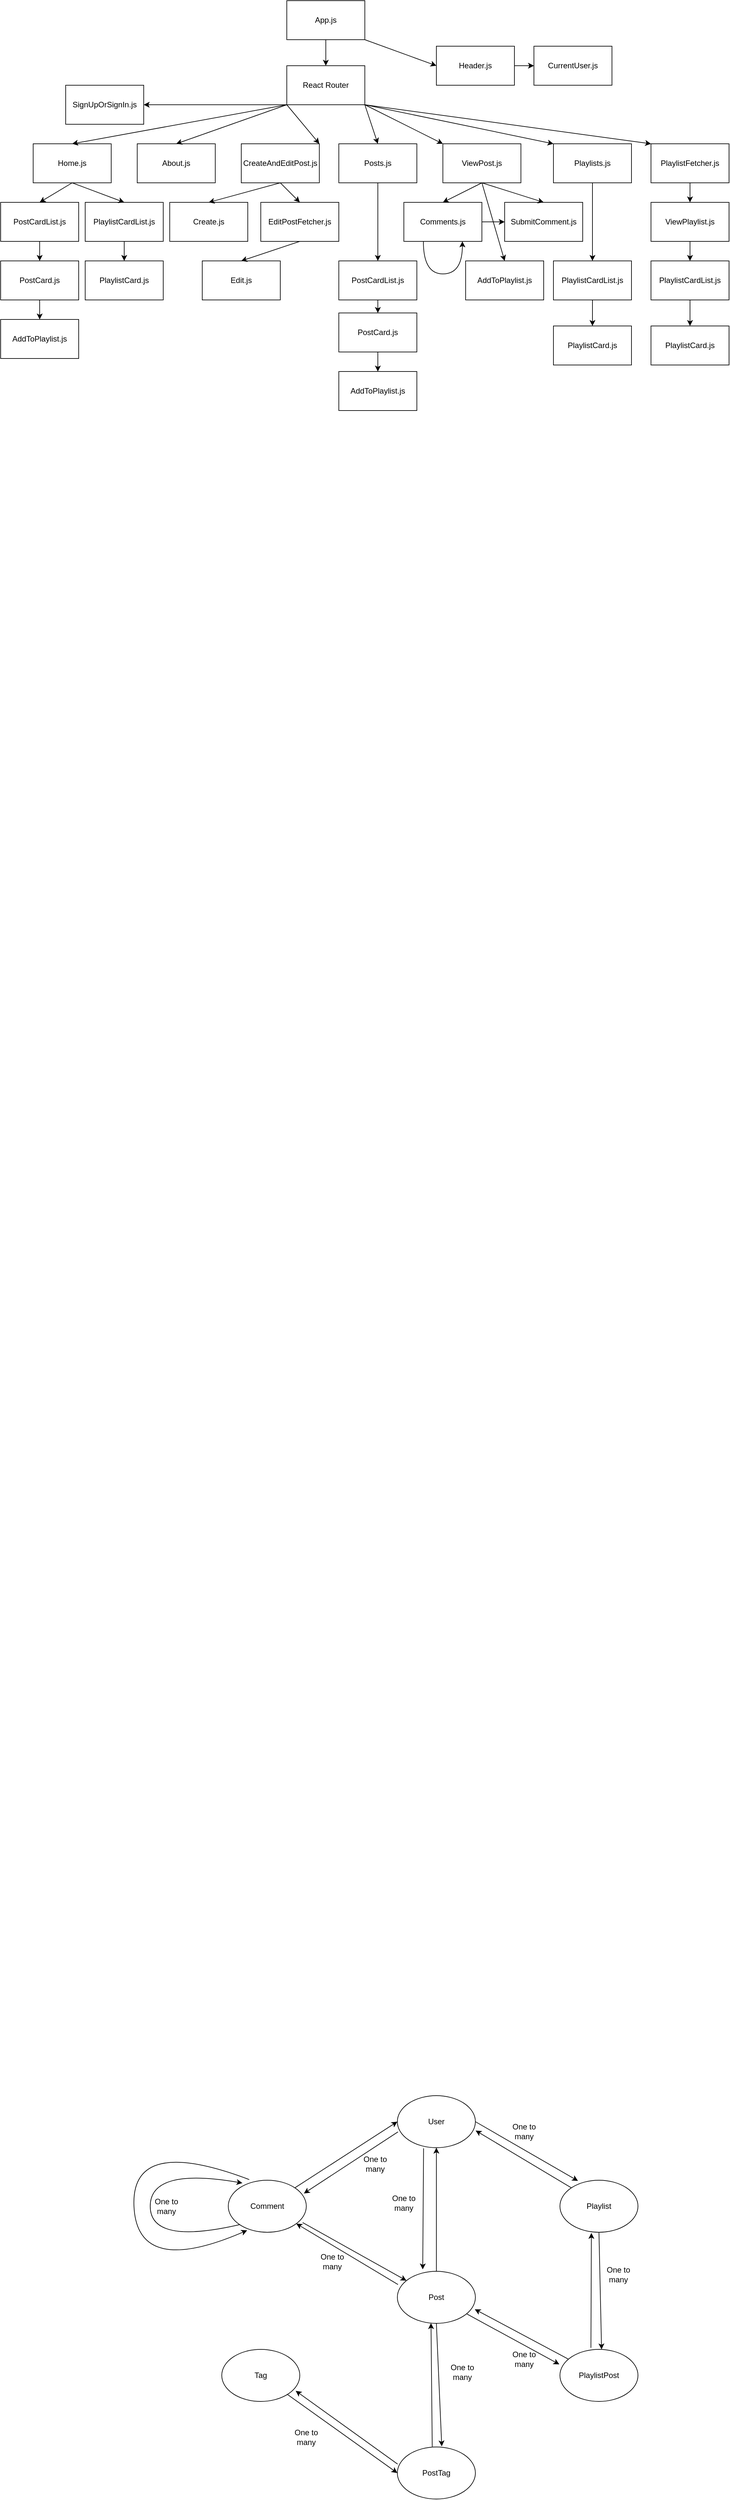 <mxfile version="23.1.0" type="github">
  <diagram name="Page-1" id="hKuly2Bz2IKXPWWTgTds">
    <mxGraphModel dx="2071" dy="1825" grid="1" gridSize="10" guides="1" tooltips="1" connect="1" arrows="1" fold="1" page="1" pageScale="1" pageWidth="850" pageHeight="1100" math="0" shadow="0">
      <root>
        <mxCell id="0" />
        <mxCell id="1" parent="0" />
        <mxCell id="SFf2Btg46Zuehb72WBfB-1" value="App.js" style="rounded=0;whiteSpace=wrap;html=1;" parent="1" vertex="1">
          <mxGeometry x="290" y="-100" width="120" height="60" as="geometry" />
        </mxCell>
        <mxCell id="SFf2Btg46Zuehb72WBfB-2" value="Home.js" style="rounded=0;whiteSpace=wrap;html=1;" parent="1" vertex="1">
          <mxGeometry x="-100" y="120" width="120" height="60" as="geometry" />
        </mxCell>
        <mxCell id="SFf2Btg46Zuehb72WBfB-3" value="About.js" style="rounded=0;whiteSpace=wrap;html=1;" parent="1" vertex="1">
          <mxGeometry x="60" y="120" width="120" height="60" as="geometry" />
        </mxCell>
        <mxCell id="SFf2Btg46Zuehb72WBfB-4" value="SignUpOrSignIn.js" style="rounded=0;whiteSpace=wrap;html=1;" parent="1" vertex="1">
          <mxGeometry x="-50" y="30" width="120" height="60" as="geometry" />
        </mxCell>
        <mxCell id="SFf2Btg46Zuehb72WBfB-6" value="Header.js" style="rounded=0;whiteSpace=wrap;html=1;" parent="1" vertex="1">
          <mxGeometry x="520" y="-30" width="120" height="60" as="geometry" />
        </mxCell>
        <mxCell id="SFf2Btg46Zuehb72WBfB-7" value="CurrentUser.js" style="rounded=0;whiteSpace=wrap;html=1;" parent="1" vertex="1">
          <mxGeometry x="670" y="-30" width="120" height="60" as="geometry" />
        </mxCell>
        <mxCell id="SFf2Btg46Zuehb72WBfB-14" value="CreateAndEditPost.js" style="rounded=0;whiteSpace=wrap;html=1;" parent="1" vertex="1">
          <mxGeometry x="220" y="120" width="120" height="60" as="geometry" />
        </mxCell>
        <mxCell id="SFf2Btg46Zuehb72WBfB-65" value="ViewPost.js" style="rounded=0;whiteSpace=wrap;html=1;" parent="1" vertex="1">
          <mxGeometry x="530" y="120" width="120" height="60" as="geometry" />
        </mxCell>
        <mxCell id="SFf2Btg46Zuehb72WBfB-67" value="Create.js" style="rounded=0;whiteSpace=wrap;html=1;" parent="1" vertex="1">
          <mxGeometry x="110" y="210" width="120" height="60" as="geometry" />
        </mxCell>
        <mxCell id="SFf2Btg46Zuehb72WBfB-68" value="PostCardList.js" style="rounded=0;whiteSpace=wrap;html=1;" parent="1" vertex="1">
          <mxGeometry x="-150" y="210" width="120" height="60" as="geometry" />
        </mxCell>
        <mxCell id="SFf2Btg46Zuehb72WBfB-69" value="Comments.js" style="rounded=0;whiteSpace=wrap;html=1;" parent="1" vertex="1">
          <mxGeometry x="470" y="210" width="120" height="60" as="geometry" />
        </mxCell>
        <mxCell id="SFf2Btg46Zuehb72WBfB-75" value="" style="endArrow=classic;html=1;rounded=0;entryX=1;entryY=0.5;entryDx=0;entryDy=0;exitX=0;exitY=1;exitDx=0;exitDy=0;" parent="1" source="cTr7hFYzPPPAO2Kh4fxT-1" target="SFf2Btg46Zuehb72WBfB-4" edge="1">
          <mxGeometry width="50" height="50" relative="1" as="geometry">
            <mxPoint x="500" y="380" as="sourcePoint" />
            <mxPoint x="550" y="330" as="targetPoint" />
          </mxGeometry>
        </mxCell>
        <mxCell id="SFf2Btg46Zuehb72WBfB-76" value="" style="endArrow=classic;html=1;rounded=0;entryX=1;entryY=0;entryDx=0;entryDy=0;exitX=0;exitY=1;exitDx=0;exitDy=0;" parent="1" source="cTr7hFYzPPPAO2Kh4fxT-1" target="SFf2Btg46Zuehb72WBfB-14" edge="1">
          <mxGeometry width="50" height="50" relative="1" as="geometry">
            <mxPoint x="375" y="70" as="sourcePoint" />
            <mxPoint x="80" y="140" as="targetPoint" />
          </mxGeometry>
        </mxCell>
        <mxCell id="SFf2Btg46Zuehb72WBfB-77" value="" style="endArrow=classic;html=1;rounded=0;entryX=0.5;entryY=0;entryDx=0;entryDy=0;exitX=0;exitY=1;exitDx=0;exitDy=0;" parent="1" source="cTr7hFYzPPPAO2Kh4fxT-1" target="SFf2Btg46Zuehb72WBfB-2" edge="1">
          <mxGeometry width="50" height="50" relative="1" as="geometry">
            <mxPoint x="320" y="50" as="sourcePoint" />
            <mxPoint x="250" y="140" as="targetPoint" />
          </mxGeometry>
        </mxCell>
        <mxCell id="SFf2Btg46Zuehb72WBfB-78" value="" style="endArrow=classic;html=1;rounded=0;entryX=0.5;entryY=0;entryDx=0;entryDy=0;exitX=0;exitY=1;exitDx=0;exitDy=0;" parent="1" source="cTr7hFYzPPPAO2Kh4fxT-1" target="SFf2Btg46Zuehb72WBfB-3" edge="1">
          <mxGeometry width="50" height="50" relative="1" as="geometry">
            <mxPoint x="375" y="70" as="sourcePoint" />
            <mxPoint x="350" y="140" as="targetPoint" />
          </mxGeometry>
        </mxCell>
        <mxCell id="SFf2Btg46Zuehb72WBfB-79" value="" style="endArrow=classic;html=1;rounded=0;entryX=0;entryY=0;entryDx=0;entryDy=0;exitX=1;exitY=1;exitDx=0;exitDy=0;" parent="1" source="cTr7hFYzPPPAO2Kh4fxT-1" target="SFf2Btg46Zuehb72WBfB-65" edge="1">
          <mxGeometry width="50" height="50" relative="1" as="geometry">
            <mxPoint x="495" y="70" as="sourcePoint" />
            <mxPoint x="520" y="140" as="targetPoint" />
          </mxGeometry>
        </mxCell>
        <mxCell id="SFf2Btg46Zuehb72WBfB-80" value="" style="endArrow=classic;html=1;rounded=0;exitX=1;exitY=1;exitDx=0;exitDy=0;entryX=0;entryY=0.5;entryDx=0;entryDy=0;" parent="1" source="SFf2Btg46Zuehb72WBfB-1" target="SFf2Btg46Zuehb72WBfB-6" edge="1">
          <mxGeometry width="50" height="50" relative="1" as="geometry">
            <mxPoint x="500" y="380" as="sourcePoint" />
            <mxPoint x="550" y="330" as="targetPoint" />
          </mxGeometry>
        </mxCell>
        <mxCell id="SFf2Btg46Zuehb72WBfB-82" value="" style="endArrow=classic;html=1;rounded=0;exitX=0.5;exitY=1;exitDx=0;exitDy=0;entryX=0.5;entryY=0;entryDx=0;entryDy=0;" parent="1" source="SFf2Btg46Zuehb72WBfB-14" target="SFf2Btg46Zuehb72WBfB-67" edge="1">
          <mxGeometry width="50" height="50" relative="1" as="geometry">
            <mxPoint x="160" y="200" as="sourcePoint" />
            <mxPoint x="50" y="270" as="targetPoint" />
          </mxGeometry>
        </mxCell>
        <mxCell id="SFf2Btg46Zuehb72WBfB-84" value="" style="endArrow=classic;html=1;rounded=0;exitX=0.5;exitY=1;exitDx=0;exitDy=0;entryX=0.5;entryY=0;entryDx=0;entryDy=0;" parent="1" source="SFf2Btg46Zuehb72WBfB-65" target="SFf2Btg46Zuehb72WBfB-69" edge="1">
          <mxGeometry width="50" height="50" relative="1" as="geometry">
            <mxPoint x="350" y="200" as="sourcePoint" />
            <mxPoint x="410" y="270" as="targetPoint" />
          </mxGeometry>
        </mxCell>
        <mxCell id="SFf2Btg46Zuehb72WBfB-90" value="" style="endArrow=classic;html=1;rounded=0;exitX=0.5;exitY=1;exitDx=0;exitDy=0;entryX=0.5;entryY=0;entryDx=0;entryDy=0;" parent="1" source="SFf2Btg46Zuehb72WBfB-2" target="SFf2Btg46Zuehb72WBfB-68" edge="1">
          <mxGeometry width="50" height="50" relative="1" as="geometry">
            <mxPoint x="460" y="320" as="sourcePoint" />
            <mxPoint x="280" y="230" as="targetPoint" />
          </mxGeometry>
        </mxCell>
        <mxCell id="SFf2Btg46Zuehb72WBfB-93" value="" style="endArrow=classic;html=1;rounded=0;entryX=0.5;entryY=0;entryDx=0;entryDy=0;exitX=0.5;exitY=1;exitDx=0;exitDy=0;" parent="1" source="SFf2Btg46Zuehb72WBfB-68" target="cTr7hFYzPPPAO2Kh4fxT-10" edge="1">
          <mxGeometry width="50" height="50" relative="1" as="geometry">
            <mxPoint x="460" y="510" as="sourcePoint" />
            <mxPoint x="370" y="360" as="targetPoint" />
          </mxGeometry>
        </mxCell>
        <mxCell id="SFf2Btg46Zuehb72WBfB-99" value="" style="endArrow=classic;html=1;rounded=0;entryX=0;entryY=0.5;entryDx=0;entryDy=0;exitX=1;exitY=0.5;exitDx=0;exitDy=0;" parent="1" source="SFf2Btg46Zuehb72WBfB-6" target="SFf2Btg46Zuehb72WBfB-7" edge="1">
          <mxGeometry width="50" height="50" relative="1" as="geometry">
            <mxPoint x="780" y="490" as="sourcePoint" />
            <mxPoint x="800" y="570" as="targetPoint" />
          </mxGeometry>
        </mxCell>
        <mxCell id="SFf2Btg46Zuehb72WBfB-100" value="ViewPlaylist.js" style="rounded=0;whiteSpace=wrap;html=1;" parent="1" vertex="1">
          <mxGeometry x="850" y="210" width="120" height="60" as="geometry" />
        </mxCell>
        <mxCell id="SFf2Btg46Zuehb72WBfB-102" value="PlaylistCardList.js" style="rounded=0;whiteSpace=wrap;html=1;" parent="1" vertex="1">
          <mxGeometry x="850" y="300" width="120" height="60" as="geometry" />
        </mxCell>
        <mxCell id="SFf2Btg46Zuehb72WBfB-106" value="" style="endArrow=classic;html=1;rounded=0;entryX=0.5;entryY=0;entryDx=0;entryDy=0;exitX=0.5;exitY=1;exitDx=0;exitDy=0;" parent="1" source="SFf2Btg46Zuehb72WBfB-102" target="cTr7hFYzPPPAO2Kh4fxT-36" edge="1">
          <mxGeometry width="50" height="50" relative="1" as="geometry">
            <mxPoint x="920" y="390" as="sourcePoint" />
            <mxPoint x="990" y="470" as="targetPoint" />
          </mxGeometry>
        </mxCell>
        <mxCell id="SFf2Btg46Zuehb72WBfB-108" value="" style="endArrow=classic;html=1;rounded=0;entryX=0.5;entryY=0;entryDx=0;entryDy=0;exitX=0.5;exitY=1;exitDx=0;exitDy=0;" parent="1" source="SFf2Btg46Zuehb72WBfB-100" target="SFf2Btg46Zuehb72WBfB-102" edge="1">
          <mxGeometry width="50" height="50" relative="1" as="geometry">
            <mxPoint x="920" y="230" as="sourcePoint" />
            <mxPoint x="550" y="310" as="targetPoint" />
          </mxGeometry>
        </mxCell>
        <mxCell id="SFf2Btg46Zuehb72WBfB-109" value="" style="endArrow=classic;html=1;rounded=0;entryX=0;entryY=0;entryDx=0;entryDy=0;exitX=1;exitY=1;exitDx=0;exitDy=0;" parent="1" source="cTr7hFYzPPPAO2Kh4fxT-1" target="cTr7hFYzPPPAO2Kh4fxT-3" edge="1">
          <mxGeometry width="50" height="50" relative="1" as="geometry">
            <mxPoint x="1030" y="200" as="sourcePoint" />
            <mxPoint x="1030" y="270" as="targetPoint" />
          </mxGeometry>
        </mxCell>
        <mxCell id="SFf2Btg46Zuehb72WBfB-110" value="PlaylistCardList.js" style="rounded=0;whiteSpace=wrap;html=1;" parent="1" vertex="1">
          <mxGeometry x="-20" y="210" width="120" height="60" as="geometry" />
        </mxCell>
        <mxCell id="SFf2Btg46Zuehb72WBfB-115" value="" style="endArrow=classic;html=1;rounded=0;entryX=0.5;entryY=0;entryDx=0;entryDy=0;exitX=0.5;exitY=1;exitDx=0;exitDy=0;" parent="1" target="cTr7hFYzPPPAO2Kh4fxT-11" edge="1" source="SFf2Btg46Zuehb72WBfB-110">
          <mxGeometry width="50" height="50" relative="1" as="geometry">
            <mxPoint x="380" y="440" as="sourcePoint" />
            <mxPoint x="530" y="360" as="targetPoint" />
          </mxGeometry>
        </mxCell>
        <mxCell id="SFf2Btg46Zuehb72WBfB-117" value="" style="endArrow=classic;html=1;rounded=0;entryX=0.5;entryY=0;entryDx=0;entryDy=0;exitX=0.5;exitY=1;exitDx=0;exitDy=0;" parent="1" source="SFf2Btg46Zuehb72WBfB-2" target="SFf2Btg46Zuehb72WBfB-110" edge="1">
          <mxGeometry width="50" height="50" relative="1" as="geometry">
            <mxPoint x="340" y="190" as="sourcePoint" />
            <mxPoint x="550" y="310" as="targetPoint" />
          </mxGeometry>
        </mxCell>
        <mxCell id="AQNpCEezPJI_9NqC1QD4-1" value="User" style="ellipse;whiteSpace=wrap;html=1;" parent="1" vertex="1">
          <mxGeometry x="460" y="3120" width="120" height="80" as="geometry" />
        </mxCell>
        <mxCell id="AQNpCEezPJI_9NqC1QD4-2" value="Post" style="ellipse;whiteSpace=wrap;html=1;" parent="1" vertex="1">
          <mxGeometry x="460" y="3390" width="120" height="80" as="geometry" />
        </mxCell>
        <mxCell id="AQNpCEezPJI_9NqC1QD4-3" value="Comment" style="ellipse;whiteSpace=wrap;html=1;" parent="1" vertex="1">
          <mxGeometry x="200" y="3250" width="120" height="80" as="geometry" />
        </mxCell>
        <mxCell id="AQNpCEezPJI_9NqC1QD4-4" value="Playlist" style="ellipse;whiteSpace=wrap;html=1;" parent="1" vertex="1">
          <mxGeometry x="710" y="3250" width="120" height="80" as="geometry" />
        </mxCell>
        <mxCell id="AQNpCEezPJI_9NqC1QD4-5" value="Tag" style="ellipse;whiteSpace=wrap;html=1;" parent="1" vertex="1">
          <mxGeometry x="190" y="3510" width="120" height="80" as="geometry" />
        </mxCell>
        <mxCell id="AQNpCEezPJI_9NqC1QD4-6" value="PlaylistPost" style="ellipse;whiteSpace=wrap;html=1;" parent="1" vertex="1">
          <mxGeometry x="710" y="3510" width="120" height="80" as="geometry" />
        </mxCell>
        <mxCell id="AQNpCEezPJI_9NqC1QD4-7" value="PostTag" style="ellipse;whiteSpace=wrap;html=1;" parent="1" vertex="1">
          <mxGeometry x="460" y="3660" width="120" height="80" as="geometry" />
        </mxCell>
        <mxCell id="AQNpCEezPJI_9NqC1QD4-8" value="" style="endArrow=classic;html=1;rounded=0;exitX=0.336;exitY=1.013;exitDx=0;exitDy=0;entryX=0.325;entryY=-0.037;entryDx=0;entryDy=0;exitPerimeter=0;entryPerimeter=0;" parent="1" source="AQNpCEezPJI_9NqC1QD4-1" target="AQNpCEezPJI_9NqC1QD4-2" edge="1">
          <mxGeometry width="50" height="50" relative="1" as="geometry">
            <mxPoint x="490" y="3460" as="sourcePoint" />
            <mxPoint x="540" y="3410" as="targetPoint" />
          </mxGeometry>
        </mxCell>
        <mxCell id="AQNpCEezPJI_9NqC1QD4-9" value="" style="endArrow=classic;html=1;rounded=0;entryX=0.5;entryY=1;entryDx=0;entryDy=0;exitX=0.5;exitY=0;exitDx=0;exitDy=0;" parent="1" source="AQNpCEezPJI_9NqC1QD4-2" target="AQNpCEezPJI_9NqC1QD4-1" edge="1">
          <mxGeometry width="50" height="50" relative="1" as="geometry">
            <mxPoint x="490" y="3400" as="sourcePoint" />
            <mxPoint x="540" y="3410" as="targetPoint" />
          </mxGeometry>
        </mxCell>
        <mxCell id="AQNpCEezPJI_9NqC1QD4-10" value="" style="endArrow=classic;html=1;rounded=0;exitX=1;exitY=0.5;exitDx=0;exitDy=0;entryX=0.231;entryY=0.013;entryDx=0;entryDy=0;entryPerimeter=0;" parent="1" source="AQNpCEezPJI_9NqC1QD4-1" target="AQNpCEezPJI_9NqC1QD4-4" edge="1">
          <mxGeometry width="50" height="50" relative="1" as="geometry">
            <mxPoint x="490" y="3460" as="sourcePoint" />
            <mxPoint x="540" y="3410" as="targetPoint" />
          </mxGeometry>
        </mxCell>
        <mxCell id="AQNpCEezPJI_9NqC1QD4-11" value="" style="endArrow=classic;html=1;rounded=0;exitX=0;exitY=0;exitDx=0;exitDy=0;entryX=1.003;entryY=0.671;entryDx=0;entryDy=0;entryPerimeter=0;" parent="1" source="AQNpCEezPJI_9NqC1QD4-4" target="AQNpCEezPJI_9NqC1QD4-1" edge="1">
          <mxGeometry width="50" height="50" relative="1" as="geometry">
            <mxPoint x="490" y="3460" as="sourcePoint" />
            <mxPoint x="540" y="3410" as="targetPoint" />
          </mxGeometry>
        </mxCell>
        <mxCell id="AQNpCEezPJI_9NqC1QD4-12" value="" style="endArrow=classic;html=1;rounded=0;exitX=1;exitY=0;exitDx=0;exitDy=0;entryX=0;entryY=0.5;entryDx=0;entryDy=0;" parent="1" source="AQNpCEezPJI_9NqC1QD4-3" target="AQNpCEezPJI_9NqC1QD4-1" edge="1">
          <mxGeometry width="50" height="50" relative="1" as="geometry">
            <mxPoint x="490" y="3460" as="sourcePoint" />
            <mxPoint x="540" y="3410" as="targetPoint" />
          </mxGeometry>
        </mxCell>
        <mxCell id="AQNpCEezPJI_9NqC1QD4-13" value="" style="endArrow=classic;html=1;rounded=0;exitX=0.953;exitY=0.813;exitDx=0;exitDy=0;exitPerimeter=0;" parent="1" source="AQNpCEezPJI_9NqC1QD4-3" target="AQNpCEezPJI_9NqC1QD4-2" edge="1">
          <mxGeometry width="50" height="50" relative="1" as="geometry">
            <mxPoint x="490" y="3460" as="sourcePoint" />
            <mxPoint x="540" y="3410" as="targetPoint" />
          </mxGeometry>
        </mxCell>
        <mxCell id="AQNpCEezPJI_9NqC1QD4-14" value="" style="endArrow=classic;html=1;rounded=0;exitX=0.008;exitY=0.696;exitDx=0;exitDy=0;exitPerimeter=0;entryX=0.969;entryY=0.254;entryDx=0;entryDy=0;entryPerimeter=0;" parent="1" source="AQNpCEezPJI_9NqC1QD4-1" target="AQNpCEezPJI_9NqC1QD4-3" edge="1">
          <mxGeometry width="50" height="50" relative="1" as="geometry">
            <mxPoint x="490" y="3460" as="sourcePoint" />
            <mxPoint x="540" y="3410" as="targetPoint" />
          </mxGeometry>
        </mxCell>
        <mxCell id="AQNpCEezPJI_9NqC1QD4-15" value="" style="endArrow=classic;html=1;rounded=0;exitX=0.008;exitY=0.254;exitDx=0;exitDy=0;exitPerimeter=0;" parent="1" source="AQNpCEezPJI_9NqC1QD4-2" target="AQNpCEezPJI_9NqC1QD4-3" edge="1">
          <mxGeometry width="50" height="50" relative="1" as="geometry">
            <mxPoint x="360" y="3440" as="sourcePoint" />
            <mxPoint x="540" y="3410" as="targetPoint" />
          </mxGeometry>
        </mxCell>
        <mxCell id="AQNpCEezPJI_9NqC1QD4-16" value="" style="endArrow=classic;html=1;rounded=0;entryX=0.947;entryY=0.796;entryDx=0;entryDy=0;entryPerimeter=0;exitX=0.003;exitY=0.329;exitDx=0;exitDy=0;exitPerimeter=0;" parent="1" source="AQNpCEezPJI_9NqC1QD4-7" target="AQNpCEezPJI_9NqC1QD4-5" edge="1">
          <mxGeometry width="50" height="50" relative="1" as="geometry">
            <mxPoint x="470" y="3550" as="sourcePoint" />
            <mxPoint x="540" y="3410" as="targetPoint" />
          </mxGeometry>
        </mxCell>
        <mxCell id="AQNpCEezPJI_9NqC1QD4-17" value="" style="endArrow=classic;html=1;rounded=0;entryX=0;entryY=0.5;entryDx=0;entryDy=0;" parent="1" source="AQNpCEezPJI_9NqC1QD4-5" target="AQNpCEezPJI_9NqC1QD4-7" edge="1">
          <mxGeometry width="50" height="50" relative="1" as="geometry">
            <mxPoint x="490" y="3460" as="sourcePoint" />
            <mxPoint x="540" y="3410" as="targetPoint" />
          </mxGeometry>
        </mxCell>
        <mxCell id="AQNpCEezPJI_9NqC1QD4-18" value="" style="curved=1;endArrow=classic;html=1;rounded=0;exitX=0;exitY=1;exitDx=0;exitDy=0;entryX=0.181;entryY=0.054;entryDx=0;entryDy=0;entryPerimeter=0;" parent="1" source="AQNpCEezPJI_9NqC1QD4-3" target="AQNpCEezPJI_9NqC1QD4-3" edge="1">
          <mxGeometry width="50" height="50" relative="1" as="geometry">
            <mxPoint x="490" y="3460" as="sourcePoint" />
            <mxPoint x="540" y="3410" as="targetPoint" />
            <Array as="points">
              <mxPoint x="80" y="3350" />
              <mxPoint x="80" y="3230" />
            </Array>
          </mxGeometry>
        </mxCell>
        <mxCell id="AQNpCEezPJI_9NqC1QD4-19" value="" style="curved=1;endArrow=classic;html=1;rounded=0;entryX=0.242;entryY=0.963;entryDx=0;entryDy=0;entryPerimeter=0;exitX=0.269;exitY=-0.012;exitDx=0;exitDy=0;exitPerimeter=0;" parent="1" source="AQNpCEezPJI_9NqC1QD4-3" target="AQNpCEezPJI_9NqC1QD4-3" edge="1">
          <mxGeometry width="50" height="50" relative="1" as="geometry">
            <mxPoint x="490" y="3460" as="sourcePoint" />
            <mxPoint x="540" y="3410" as="targetPoint" />
            <Array as="points">
              <mxPoint x="50" y="3180" />
              <mxPoint x="60" y="3400" />
            </Array>
          </mxGeometry>
        </mxCell>
        <mxCell id="AQNpCEezPJI_9NqC1QD4-20" value="" style="endArrow=classic;html=1;rounded=0;exitX=0.447;exitY=-0.004;exitDx=0;exitDy=0;exitPerimeter=0;entryX=0.431;entryY=0.996;entryDx=0;entryDy=0;entryPerimeter=0;" parent="1" source="AQNpCEezPJI_9NqC1QD4-7" target="AQNpCEezPJI_9NqC1QD4-2" edge="1">
          <mxGeometry width="50" height="50" relative="1" as="geometry">
            <mxPoint x="490" y="3460" as="sourcePoint" />
            <mxPoint x="540" y="3410" as="targetPoint" />
          </mxGeometry>
        </mxCell>
        <mxCell id="AQNpCEezPJI_9NqC1QD4-21" value="" style="endArrow=classic;html=1;rounded=0;exitX=0.5;exitY=1;exitDx=0;exitDy=0;entryX=0.569;entryY=-0.012;entryDx=0;entryDy=0;entryPerimeter=0;" parent="1" source="AQNpCEezPJI_9NqC1QD4-2" target="AQNpCEezPJI_9NqC1QD4-7" edge="1">
          <mxGeometry width="50" height="50" relative="1" as="geometry">
            <mxPoint x="628.5" y="3660" as="sourcePoint" />
            <mxPoint x="626.5" y="3470" as="targetPoint" />
          </mxGeometry>
        </mxCell>
        <mxCell id="AQNpCEezPJI_9NqC1QD4-22" value="" style="endArrow=classic;html=1;rounded=0;exitX=0.5;exitY=1;exitDx=0;exitDy=0;entryX=0.569;entryY=-0.012;entryDx=0;entryDy=0;entryPerimeter=0;" parent="1" source="AQNpCEezPJI_9NqC1QD4-4" edge="1">
          <mxGeometry width="50" height="50" relative="1" as="geometry">
            <mxPoint x="766" y="3321" as="sourcePoint" />
            <mxPoint x="774" y="3510" as="targetPoint" />
          </mxGeometry>
        </mxCell>
        <mxCell id="AQNpCEezPJI_9NqC1QD4-23" value="" style="endArrow=classic;html=1;rounded=0;entryX=0.403;entryY=1.013;entryDx=0;entryDy=0;entryPerimeter=0;exitX=0.397;exitY=-0.029;exitDx=0;exitDy=0;exitPerimeter=0;" parent="1" source="AQNpCEezPJI_9NqC1QD4-6" target="AQNpCEezPJI_9NqC1QD4-4" edge="1">
          <mxGeometry width="50" height="50" relative="1" as="geometry">
            <mxPoint x="620" y="3470" as="sourcePoint" />
            <mxPoint x="784" y="3520" as="targetPoint" />
          </mxGeometry>
        </mxCell>
        <mxCell id="AQNpCEezPJI_9NqC1QD4-24" value="" style="endArrow=classic;html=1;rounded=0;entryX=0.992;entryY=0.729;entryDx=0;entryDy=0;entryPerimeter=0;" parent="1" source="AQNpCEezPJI_9NqC1QD4-6" target="AQNpCEezPJI_9NqC1QD4-2" edge="1">
          <mxGeometry width="50" height="50" relative="1" as="geometry">
            <mxPoint x="490" y="3460" as="sourcePoint" />
            <mxPoint x="540" y="3410" as="targetPoint" />
          </mxGeometry>
        </mxCell>
        <mxCell id="AQNpCEezPJI_9NqC1QD4-25" value="" style="endArrow=classic;html=1;rounded=0;entryX=-0.008;entryY=0.288;entryDx=0;entryDy=0;entryPerimeter=0;" parent="1" source="AQNpCEezPJI_9NqC1QD4-2" target="AQNpCEezPJI_9NqC1QD4-6" edge="1">
          <mxGeometry width="50" height="50" relative="1" as="geometry">
            <mxPoint x="490" y="3460" as="sourcePoint" />
            <mxPoint x="540" y="3410" as="targetPoint" />
          </mxGeometry>
        </mxCell>
        <mxCell id="AQNpCEezPJI_9NqC1QD4-26" value="One to many" style="text;html=1;strokeColor=none;fillColor=none;align=center;verticalAlign=middle;whiteSpace=wrap;rounded=0;" parent="1" vertex="1">
          <mxGeometry x="625" y="3160" width="60" height="30" as="geometry" />
        </mxCell>
        <mxCell id="AQNpCEezPJI_9NqC1QD4-27" value="One to many" style="text;html=1;strokeColor=none;fillColor=none;align=center;verticalAlign=middle;whiteSpace=wrap;rounded=0;" parent="1" vertex="1">
          <mxGeometry x="290" y="3630" width="60" height="30" as="geometry" />
        </mxCell>
        <mxCell id="AQNpCEezPJI_9NqC1QD4-28" value="One to many" style="text;html=1;strokeColor=none;fillColor=none;align=center;verticalAlign=middle;whiteSpace=wrap;rounded=0;" parent="1" vertex="1">
          <mxGeometry x="530" y="3530" width="60" height="30" as="geometry" />
        </mxCell>
        <mxCell id="AQNpCEezPJI_9NqC1QD4-29" value="One to many" style="text;html=1;strokeColor=none;fillColor=none;align=center;verticalAlign=middle;whiteSpace=wrap;rounded=0;" parent="1" vertex="1">
          <mxGeometry x="625" y="3510" width="60" height="30" as="geometry" />
        </mxCell>
        <mxCell id="AQNpCEezPJI_9NqC1QD4-30" value="One to many" style="text;html=1;strokeColor=none;fillColor=none;align=center;verticalAlign=middle;whiteSpace=wrap;rounded=0;" parent="1" vertex="1">
          <mxGeometry x="770" y="3380" width="60" height="30" as="geometry" />
        </mxCell>
        <mxCell id="AQNpCEezPJI_9NqC1QD4-31" value="One to many" style="text;html=1;strokeColor=none;fillColor=none;align=center;verticalAlign=middle;whiteSpace=wrap;rounded=0;" parent="1" vertex="1">
          <mxGeometry x="440" y="3270" width="60" height="30" as="geometry" />
        </mxCell>
        <mxCell id="AQNpCEezPJI_9NqC1QD4-32" value="One to many" style="text;html=1;strokeColor=none;fillColor=none;align=center;verticalAlign=middle;whiteSpace=wrap;rounded=0;" parent="1" vertex="1">
          <mxGeometry x="395.5" y="3210" width="60" height="30" as="geometry" />
        </mxCell>
        <mxCell id="AQNpCEezPJI_9NqC1QD4-33" value="One to many" style="text;html=1;strokeColor=none;fillColor=none;align=center;verticalAlign=middle;whiteSpace=wrap;rounded=0;" parent="1" vertex="1">
          <mxGeometry x="330" y="3360" width="60" height="30" as="geometry" />
        </mxCell>
        <mxCell id="AQNpCEezPJI_9NqC1QD4-34" value="One to many" style="text;html=1;strokeColor=none;fillColor=none;align=center;verticalAlign=middle;whiteSpace=wrap;rounded=0;" parent="1" vertex="1">
          <mxGeometry x="75" y="3275" width="60" height="30" as="geometry" />
        </mxCell>
        <mxCell id="cTr7hFYzPPPAO2Kh4fxT-1" value="React Router" style="rounded=0;whiteSpace=wrap;html=1;" vertex="1" parent="1">
          <mxGeometry x="290" width="120" height="60" as="geometry" />
        </mxCell>
        <mxCell id="cTr7hFYzPPPAO2Kh4fxT-2" value="" style="endArrow=classic;html=1;rounded=0;exitX=0.5;exitY=1;exitDx=0;exitDy=0;entryX=0.5;entryY=0;entryDx=0;entryDy=0;" edge="1" parent="1" source="SFf2Btg46Zuehb72WBfB-1" target="cTr7hFYzPPPAO2Kh4fxT-1">
          <mxGeometry width="50" height="50" relative="1" as="geometry">
            <mxPoint x="500" y="10" as="sourcePoint" />
            <mxPoint x="550" y="-40" as="targetPoint" />
          </mxGeometry>
        </mxCell>
        <mxCell id="cTr7hFYzPPPAO2Kh4fxT-3" value="PlaylistFetcher.js" style="rounded=0;whiteSpace=wrap;html=1;" vertex="1" parent="1">
          <mxGeometry x="850" y="120" width="120" height="60" as="geometry" />
        </mxCell>
        <mxCell id="cTr7hFYzPPPAO2Kh4fxT-4" value="" style="endArrow=classic;html=1;rounded=0;exitX=0.5;exitY=1;exitDx=0;exitDy=0;entryX=0.5;entryY=0;entryDx=0;entryDy=0;" edge="1" parent="1" source="cTr7hFYzPPPAO2Kh4fxT-3" target="SFf2Btg46Zuehb72WBfB-100">
          <mxGeometry width="50" height="50" relative="1" as="geometry">
            <mxPoint x="530" y="310" as="sourcePoint" />
            <mxPoint x="580" y="260" as="targetPoint" />
          </mxGeometry>
        </mxCell>
        <mxCell id="cTr7hFYzPPPAO2Kh4fxT-5" value="EditPostFetcher.js" style="rounded=0;whiteSpace=wrap;html=1;" vertex="1" parent="1">
          <mxGeometry x="250" y="210" width="120" height="60" as="geometry" />
        </mxCell>
        <mxCell id="cTr7hFYzPPPAO2Kh4fxT-6" value="" style="endArrow=classic;html=1;rounded=0;entryX=0.5;entryY=0;entryDx=0;entryDy=0;exitX=0.5;exitY=1;exitDx=0;exitDy=0;" edge="1" parent="1" source="SFf2Btg46Zuehb72WBfB-14" target="cTr7hFYzPPPAO2Kh4fxT-5">
          <mxGeometry width="50" height="50" relative="1" as="geometry">
            <mxPoint x="180" y="190" as="sourcePoint" />
            <mxPoint x="510" y="130" as="targetPoint" />
          </mxGeometry>
        </mxCell>
        <mxCell id="cTr7hFYzPPPAO2Kh4fxT-7" value="Edit.js" style="rounded=0;whiteSpace=wrap;html=1;" vertex="1" parent="1">
          <mxGeometry x="160" y="300" width="120" height="60" as="geometry" />
        </mxCell>
        <mxCell id="cTr7hFYzPPPAO2Kh4fxT-8" value="" style="endArrow=classic;html=1;rounded=0;exitX=0.5;exitY=1;exitDx=0;exitDy=0;entryX=0.5;entryY=0;entryDx=0;entryDy=0;" edge="1" parent="1" source="cTr7hFYzPPPAO2Kh4fxT-5" target="cTr7hFYzPPPAO2Kh4fxT-7">
          <mxGeometry width="50" height="50" relative="1" as="geometry">
            <mxPoint x="460" y="360" as="sourcePoint" />
            <mxPoint x="510" y="310" as="targetPoint" />
          </mxGeometry>
        </mxCell>
        <mxCell id="cTr7hFYzPPPAO2Kh4fxT-9" value="SubmitComment.js" style="rounded=0;whiteSpace=wrap;html=1;" vertex="1" parent="1">
          <mxGeometry x="625" y="210" width="120" height="60" as="geometry" />
        </mxCell>
        <mxCell id="cTr7hFYzPPPAO2Kh4fxT-10" value="PostCard.js" style="rounded=0;whiteSpace=wrap;html=1;" vertex="1" parent="1">
          <mxGeometry x="-150" y="300" width="120" height="60" as="geometry" />
        </mxCell>
        <mxCell id="cTr7hFYzPPPAO2Kh4fxT-11" value="PlaylistCard.js" style="rounded=0;whiteSpace=wrap;html=1;" vertex="1" parent="1">
          <mxGeometry x="-20" y="300" width="120" height="60" as="geometry" />
        </mxCell>
        <mxCell id="cTr7hFYzPPPAO2Kh4fxT-13" value="Posts.js" style="rounded=0;whiteSpace=wrap;html=1;" vertex="1" parent="1">
          <mxGeometry x="370" y="120" width="120" height="60" as="geometry" />
        </mxCell>
        <mxCell id="cTr7hFYzPPPAO2Kh4fxT-14" value="PostCardList.js" style="rounded=0;whiteSpace=wrap;html=1;" vertex="1" parent="1">
          <mxGeometry x="370" y="300" width="120" height="60" as="geometry" />
        </mxCell>
        <mxCell id="cTr7hFYzPPPAO2Kh4fxT-15" value="" style="endArrow=classic;html=1;rounded=0;exitX=0.5;exitY=1;exitDx=0;exitDy=0;entryX=0.5;entryY=0;entryDx=0;entryDy=0;" edge="1" parent="1" source="cTr7hFYzPPPAO2Kh4fxT-13" target="cTr7hFYzPPPAO2Kh4fxT-14">
          <mxGeometry width="50" height="50" relative="1" as="geometry">
            <mxPoint x="410" y="310" as="sourcePoint" />
            <mxPoint x="460" y="260" as="targetPoint" />
          </mxGeometry>
        </mxCell>
        <mxCell id="cTr7hFYzPPPAO2Kh4fxT-16" value="" style="endArrow=classic;html=1;rounded=0;exitX=1;exitY=1;exitDx=0;exitDy=0;entryX=0.5;entryY=0;entryDx=0;entryDy=0;" edge="1" parent="1" source="cTr7hFYzPPPAO2Kh4fxT-1" target="cTr7hFYzPPPAO2Kh4fxT-13">
          <mxGeometry width="50" height="50" relative="1" as="geometry">
            <mxPoint x="410" y="210" as="sourcePoint" />
            <mxPoint x="460" y="160" as="targetPoint" />
          </mxGeometry>
        </mxCell>
        <mxCell id="cTr7hFYzPPPAO2Kh4fxT-17" value="Playlists.js" style="rounded=0;whiteSpace=wrap;html=1;" vertex="1" parent="1">
          <mxGeometry x="700" y="120" width="120" height="60" as="geometry" />
        </mxCell>
        <mxCell id="cTr7hFYzPPPAO2Kh4fxT-18" value="AddToPlaylist.js" style="rounded=0;whiteSpace=wrap;html=1;" vertex="1" parent="1">
          <mxGeometry x="-150" y="390" width="120" height="60" as="geometry" />
        </mxCell>
        <mxCell id="cTr7hFYzPPPAO2Kh4fxT-20" value="" style="endArrow=classic;html=1;rounded=0;entryX=0.5;entryY=0;entryDx=0;entryDy=0;exitX=0.5;exitY=1;exitDx=0;exitDy=0;" edge="1" parent="1" source="SFf2Btg46Zuehb72WBfB-65" target="cTr7hFYzPPPAO2Kh4fxT-9">
          <mxGeometry width="50" height="50" relative="1" as="geometry">
            <mxPoint x="410" y="210" as="sourcePoint" />
            <mxPoint x="460" y="160" as="targetPoint" />
          </mxGeometry>
        </mxCell>
        <mxCell id="cTr7hFYzPPPAO2Kh4fxT-21" value="" style="endArrow=classic;html=1;rounded=0;exitX=1;exitY=0.5;exitDx=0;exitDy=0;entryX=0;entryY=0.5;entryDx=0;entryDy=0;" edge="1" parent="1" source="SFf2Btg46Zuehb72WBfB-69" target="cTr7hFYzPPPAO2Kh4fxT-9">
          <mxGeometry width="50" height="50" relative="1" as="geometry">
            <mxPoint x="590" y="440" as="sourcePoint" />
            <mxPoint x="640" y="390" as="targetPoint" />
          </mxGeometry>
        </mxCell>
        <mxCell id="cTr7hFYzPPPAO2Kh4fxT-23" value="" style="curved=1;endArrow=classic;html=1;rounded=0;entryX=0.75;entryY=1;entryDx=0;entryDy=0;exitX=0.25;exitY=1;exitDx=0;exitDy=0;" edge="1" parent="1" source="SFf2Btg46Zuehb72WBfB-69" target="SFf2Btg46Zuehb72WBfB-69">
          <mxGeometry width="50" height="50" relative="1" as="geometry">
            <mxPoint x="350" y="110" as="sourcePoint" />
            <mxPoint x="460" y="160" as="targetPoint" />
            <Array as="points">
              <mxPoint x="500" y="320" />
              <mxPoint x="560" y="320" />
            </Array>
          </mxGeometry>
        </mxCell>
        <mxCell id="cTr7hFYzPPPAO2Kh4fxT-24" value="" style="endArrow=classic;html=1;rounded=0;exitX=0.5;exitY=1;exitDx=0;exitDy=0;entryX=0.5;entryY=0;entryDx=0;entryDy=0;" edge="1" parent="1" source="cTr7hFYzPPPAO2Kh4fxT-10" target="cTr7hFYzPPPAO2Kh4fxT-18">
          <mxGeometry width="50" height="50" relative="1" as="geometry">
            <mxPoint x="410" y="210" as="sourcePoint" />
            <mxPoint x="460" y="160" as="targetPoint" />
          </mxGeometry>
        </mxCell>
        <mxCell id="cTr7hFYzPPPAO2Kh4fxT-25" value="" style="endArrow=classic;html=1;rounded=0;exitX=1;exitY=1;exitDx=0;exitDy=0;entryX=0;entryY=0;entryDx=0;entryDy=0;" edge="1" parent="1" source="cTr7hFYzPPPAO2Kh4fxT-1" target="cTr7hFYzPPPAO2Kh4fxT-17">
          <mxGeometry width="50" height="50" relative="1" as="geometry">
            <mxPoint x="410" y="210" as="sourcePoint" />
            <mxPoint x="460" y="160" as="targetPoint" />
          </mxGeometry>
        </mxCell>
        <mxCell id="cTr7hFYzPPPAO2Kh4fxT-26" value="AddToPlaylist.js" style="rounded=0;whiteSpace=wrap;html=1;" vertex="1" parent="1">
          <mxGeometry x="565" y="300" width="120" height="60" as="geometry" />
        </mxCell>
        <mxCell id="cTr7hFYzPPPAO2Kh4fxT-27" value="" style="endArrow=classic;html=1;rounded=0;exitX=0.5;exitY=1;exitDx=0;exitDy=0;entryX=0.5;entryY=0;entryDx=0;entryDy=0;" edge="1" parent="1" source="SFf2Btg46Zuehb72WBfB-65" target="cTr7hFYzPPPAO2Kh4fxT-26">
          <mxGeometry width="50" height="50" relative="1" as="geometry">
            <mxPoint x="410" y="210" as="sourcePoint" />
            <mxPoint x="460" y="160" as="targetPoint" />
          </mxGeometry>
        </mxCell>
        <mxCell id="cTr7hFYzPPPAO2Kh4fxT-28" value="PlaylistCardList.js" style="rounded=0;whiteSpace=wrap;html=1;" vertex="1" parent="1">
          <mxGeometry x="700" y="300" width="120" height="60" as="geometry" />
        </mxCell>
        <mxCell id="cTr7hFYzPPPAO2Kh4fxT-29" value="" style="endArrow=classic;html=1;rounded=0;entryX=0.5;entryY=0;entryDx=0;entryDy=0;exitX=0.5;exitY=1;exitDx=0;exitDy=0;" edge="1" parent="1" source="cTr7hFYzPPPAO2Kh4fxT-28" target="cTr7hFYzPPPAO2Kh4fxT-30">
          <mxGeometry width="50" height="50" relative="1" as="geometry">
            <mxPoint x="1120" y="530" as="sourcePoint" />
            <mxPoint x="1270" y="450" as="targetPoint" />
          </mxGeometry>
        </mxCell>
        <mxCell id="cTr7hFYzPPPAO2Kh4fxT-30" value="PlaylistCard.js" style="rounded=0;whiteSpace=wrap;html=1;" vertex="1" parent="1">
          <mxGeometry x="700" y="400" width="120" height="60" as="geometry" />
        </mxCell>
        <mxCell id="cTr7hFYzPPPAO2Kh4fxT-31" value="" style="endArrow=classic;html=1;rounded=0;exitX=0.5;exitY=1;exitDx=0;exitDy=0;entryX=0.5;entryY=0;entryDx=0;entryDy=0;" edge="1" parent="1" source="cTr7hFYzPPPAO2Kh4fxT-17" target="cTr7hFYzPPPAO2Kh4fxT-28">
          <mxGeometry width="50" height="50" relative="1" as="geometry">
            <mxPoint x="410" y="210" as="sourcePoint" />
            <mxPoint x="460" y="160" as="targetPoint" />
          </mxGeometry>
        </mxCell>
        <mxCell id="cTr7hFYzPPPAO2Kh4fxT-32" value="PostCard.js" style="rounded=0;whiteSpace=wrap;html=1;" vertex="1" parent="1">
          <mxGeometry x="370" y="380" width="120" height="60" as="geometry" />
        </mxCell>
        <mxCell id="cTr7hFYzPPPAO2Kh4fxT-33" value="AddToPlaylist.js" style="rounded=0;whiteSpace=wrap;html=1;" vertex="1" parent="1">
          <mxGeometry x="370" y="470" width="120" height="60" as="geometry" />
        </mxCell>
        <mxCell id="cTr7hFYzPPPAO2Kh4fxT-34" value="" style="endArrow=classic;html=1;rounded=0;exitX=0.5;exitY=1;exitDx=0;exitDy=0;entryX=0.5;entryY=0;entryDx=0;entryDy=0;" edge="1" parent="1" source="cTr7hFYzPPPAO2Kh4fxT-32" target="cTr7hFYzPPPAO2Kh4fxT-33">
          <mxGeometry width="50" height="50" relative="1" as="geometry">
            <mxPoint x="930" y="290" as="sourcePoint" />
            <mxPoint x="980" y="240" as="targetPoint" />
          </mxGeometry>
        </mxCell>
        <mxCell id="cTr7hFYzPPPAO2Kh4fxT-35" value="" style="endArrow=classic;html=1;rounded=0;exitX=0.5;exitY=1;exitDx=0;exitDy=0;entryX=0.5;entryY=0;entryDx=0;entryDy=0;" edge="1" parent="1" source="cTr7hFYzPPPAO2Kh4fxT-14" target="cTr7hFYzPPPAO2Kh4fxT-32">
          <mxGeometry width="50" height="50" relative="1" as="geometry">
            <mxPoint x="410" y="210" as="sourcePoint" />
            <mxPoint x="460" y="160" as="targetPoint" />
          </mxGeometry>
        </mxCell>
        <mxCell id="cTr7hFYzPPPAO2Kh4fxT-36" value="PlaylistCard.js" style="rounded=0;whiteSpace=wrap;html=1;" vertex="1" parent="1">
          <mxGeometry x="850" y="400" width="120" height="60" as="geometry" />
        </mxCell>
      </root>
    </mxGraphModel>
  </diagram>
</mxfile>
